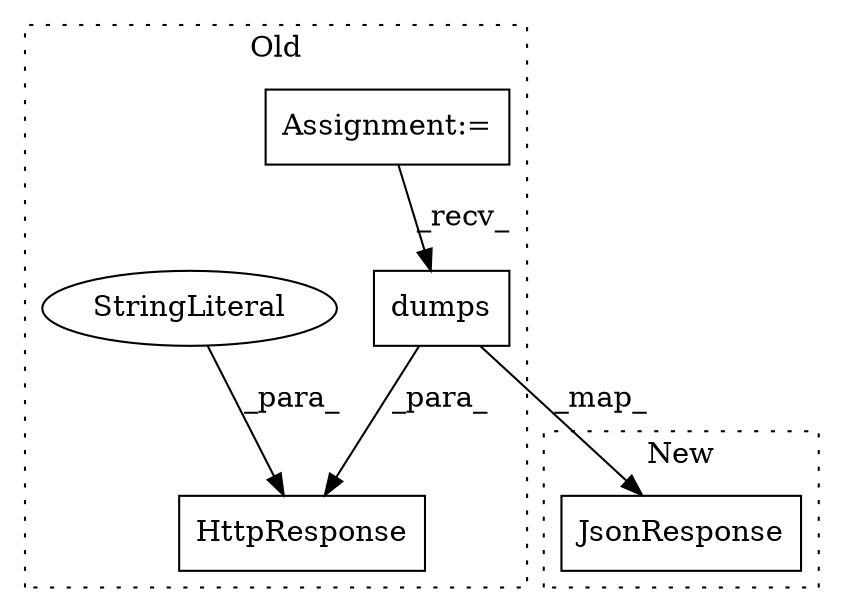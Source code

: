 digraph G {
subgraph cluster0 {
1 [label="dumps" a="32" s="7608,7642" l="6,1" shape="box"];
3 [label="HttpResponse" a="32" s="7590,7662" l="13,1" shape="box"];
4 [label="Assignment:=" a="7" s="5951" l="4" shape="box"];
5 [label="StringLiteral" a="45" s="7644" l="18" shape="ellipse"];
label = "Old";
style="dotted";
}
subgraph cluster1 {
2 [label="JsonResponse" a="32" s="7558,7599" l="13,1" shape="box"];
label = "New";
style="dotted";
}
1 -> 2 [label="_map_"];
1 -> 3 [label="_para_"];
4 -> 1 [label="_recv_"];
5 -> 3 [label="_para_"];
}